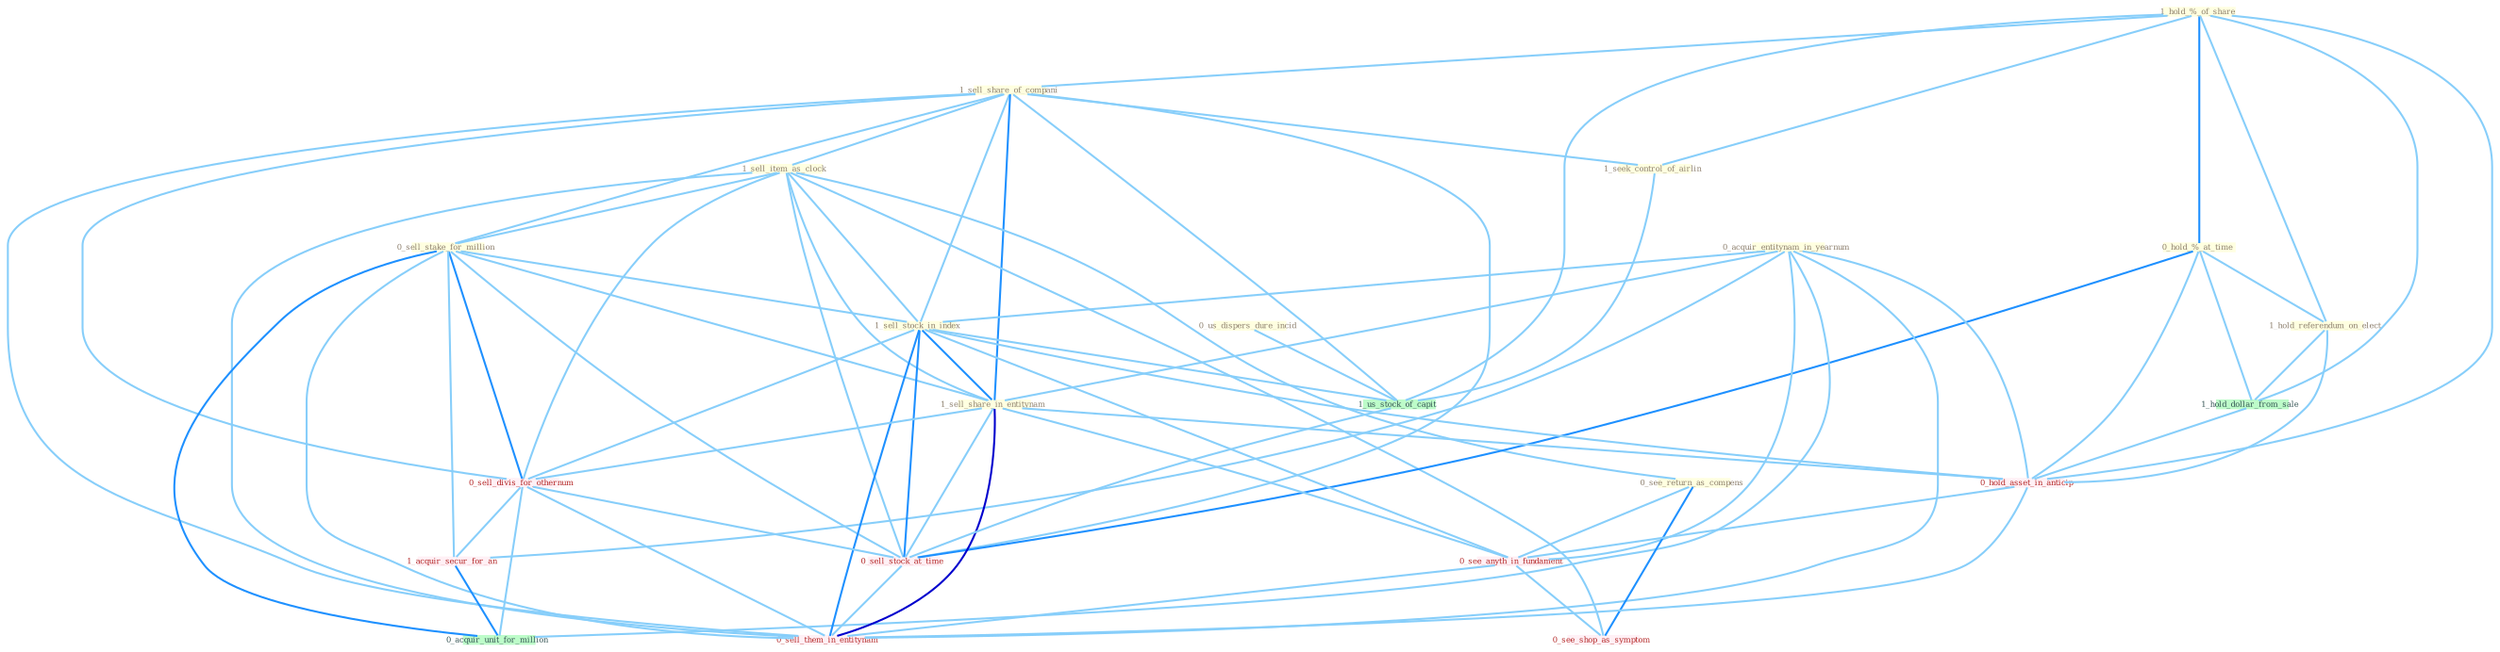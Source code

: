 Graph G{ 
    node
    [shape=polygon,style=filled,width=.5,height=.06,color="#BDFCC9",fixedsize=true,fontsize=4,
    fontcolor="#2f4f4f"];
    {node
    [color="#ffffe0", fontcolor="#8b7d6b"] "1_hold_%_of_share " "1_sell_share_of_compani " "1_sell_item_as_clock " "0_hold_%_at_time " "1_seek_control_of_airlin " "0_sell_stake_for_million " "0_us_dispers_dure_incid " "0_acquir_entitynam_in_yearnum " "0_see_return_as_compens " "1_sell_stock_in_index " "1_hold_referendum_on_elect " "1_sell_share_in_entitynam "}
{node [color="#fff0f5", fontcolor="#b22222"] "0_sell_divis_for_othernum " "1_acquir_secur_for_an " "0_hold_asset_in_anticip " "0_sell_stock_at_time " "0_see_anyth_in_fundament " "0_see_shop_as_symptom " "0_sell_them_in_entitynam "}
edge [color="#B0E2FF"];

	"1_hold_%_of_share " -- "1_sell_share_of_compani " [w="1", color="#87cefa" ];
	"1_hold_%_of_share " -- "0_hold_%_at_time " [w="2", color="#1e90ff" , len=0.8];
	"1_hold_%_of_share " -- "1_seek_control_of_airlin " [w="1", color="#87cefa" ];
	"1_hold_%_of_share " -- "1_hold_referendum_on_elect " [w="1", color="#87cefa" ];
	"1_hold_%_of_share " -- "1_us_stock_of_capit " [w="1", color="#87cefa" ];
	"1_hold_%_of_share " -- "1_hold_dollar_from_sale " [w="1", color="#87cefa" ];
	"1_hold_%_of_share " -- "0_hold_asset_in_anticip " [w="1", color="#87cefa" ];
	"1_sell_share_of_compani " -- "1_sell_item_as_clock " [w="1", color="#87cefa" ];
	"1_sell_share_of_compani " -- "1_seek_control_of_airlin " [w="1", color="#87cefa" ];
	"1_sell_share_of_compani " -- "0_sell_stake_for_million " [w="1", color="#87cefa" ];
	"1_sell_share_of_compani " -- "1_sell_stock_in_index " [w="1", color="#87cefa" ];
	"1_sell_share_of_compani " -- "1_sell_share_in_entitynam " [w="2", color="#1e90ff" , len=0.8];
	"1_sell_share_of_compani " -- "0_sell_divis_for_othernum " [w="1", color="#87cefa" ];
	"1_sell_share_of_compani " -- "1_us_stock_of_capit " [w="1", color="#87cefa" ];
	"1_sell_share_of_compani " -- "0_sell_stock_at_time " [w="1", color="#87cefa" ];
	"1_sell_share_of_compani " -- "0_sell_them_in_entitynam " [w="1", color="#87cefa" ];
	"1_sell_item_as_clock " -- "0_sell_stake_for_million " [w="1", color="#87cefa" ];
	"1_sell_item_as_clock " -- "0_see_return_as_compens " [w="1", color="#87cefa" ];
	"1_sell_item_as_clock " -- "1_sell_stock_in_index " [w="1", color="#87cefa" ];
	"1_sell_item_as_clock " -- "1_sell_share_in_entitynam " [w="1", color="#87cefa" ];
	"1_sell_item_as_clock " -- "0_sell_divis_for_othernum " [w="1", color="#87cefa" ];
	"1_sell_item_as_clock " -- "0_sell_stock_at_time " [w="1", color="#87cefa" ];
	"1_sell_item_as_clock " -- "0_see_shop_as_symptom " [w="1", color="#87cefa" ];
	"1_sell_item_as_clock " -- "0_sell_them_in_entitynam " [w="1", color="#87cefa" ];
	"0_hold_%_at_time " -- "1_hold_referendum_on_elect " [w="1", color="#87cefa" ];
	"0_hold_%_at_time " -- "1_hold_dollar_from_sale " [w="1", color="#87cefa" ];
	"0_hold_%_at_time " -- "0_hold_asset_in_anticip " [w="1", color="#87cefa" ];
	"0_hold_%_at_time " -- "0_sell_stock_at_time " [w="2", color="#1e90ff" , len=0.8];
	"1_seek_control_of_airlin " -- "1_us_stock_of_capit " [w="1", color="#87cefa" ];
	"0_sell_stake_for_million " -- "1_sell_stock_in_index " [w="1", color="#87cefa" ];
	"0_sell_stake_for_million " -- "1_sell_share_in_entitynam " [w="1", color="#87cefa" ];
	"0_sell_stake_for_million " -- "0_sell_divis_for_othernum " [w="2", color="#1e90ff" , len=0.8];
	"0_sell_stake_for_million " -- "1_acquir_secur_for_an " [w="1", color="#87cefa" ];
	"0_sell_stake_for_million " -- "0_sell_stock_at_time " [w="1", color="#87cefa" ];
	"0_sell_stake_for_million " -- "0_acquir_unit_for_million " [w="2", color="#1e90ff" , len=0.8];
	"0_sell_stake_for_million " -- "0_sell_them_in_entitynam " [w="1", color="#87cefa" ];
	"0_us_dispers_dure_incid " -- "1_us_stock_of_capit " [w="1", color="#87cefa" ];
	"0_acquir_entitynam_in_yearnum " -- "1_sell_stock_in_index " [w="1", color="#87cefa" ];
	"0_acquir_entitynam_in_yearnum " -- "1_sell_share_in_entitynam " [w="1", color="#87cefa" ];
	"0_acquir_entitynam_in_yearnum " -- "1_acquir_secur_for_an " [w="1", color="#87cefa" ];
	"0_acquir_entitynam_in_yearnum " -- "0_hold_asset_in_anticip " [w="1", color="#87cefa" ];
	"0_acquir_entitynam_in_yearnum " -- "0_see_anyth_in_fundament " [w="1", color="#87cefa" ];
	"0_acquir_entitynam_in_yearnum " -- "0_acquir_unit_for_million " [w="1", color="#87cefa" ];
	"0_acquir_entitynam_in_yearnum " -- "0_sell_them_in_entitynam " [w="1", color="#87cefa" ];
	"0_see_return_as_compens " -- "0_see_anyth_in_fundament " [w="1", color="#87cefa" ];
	"0_see_return_as_compens " -- "0_see_shop_as_symptom " [w="2", color="#1e90ff" , len=0.8];
	"1_sell_stock_in_index " -- "1_sell_share_in_entitynam " [w="2", color="#1e90ff" , len=0.8];
	"1_sell_stock_in_index " -- "0_sell_divis_for_othernum " [w="1", color="#87cefa" ];
	"1_sell_stock_in_index " -- "1_us_stock_of_capit " [w="1", color="#87cefa" ];
	"1_sell_stock_in_index " -- "0_hold_asset_in_anticip " [w="1", color="#87cefa" ];
	"1_sell_stock_in_index " -- "0_sell_stock_at_time " [w="2", color="#1e90ff" , len=0.8];
	"1_sell_stock_in_index " -- "0_see_anyth_in_fundament " [w="1", color="#87cefa" ];
	"1_sell_stock_in_index " -- "0_sell_them_in_entitynam " [w="2", color="#1e90ff" , len=0.8];
	"1_hold_referendum_on_elect " -- "1_hold_dollar_from_sale " [w="1", color="#87cefa" ];
	"1_hold_referendum_on_elect " -- "0_hold_asset_in_anticip " [w="1", color="#87cefa" ];
	"1_sell_share_in_entitynam " -- "0_sell_divis_for_othernum " [w="1", color="#87cefa" ];
	"1_sell_share_in_entitynam " -- "0_hold_asset_in_anticip " [w="1", color="#87cefa" ];
	"1_sell_share_in_entitynam " -- "0_sell_stock_at_time " [w="1", color="#87cefa" ];
	"1_sell_share_in_entitynam " -- "0_see_anyth_in_fundament " [w="1", color="#87cefa" ];
	"1_sell_share_in_entitynam " -- "0_sell_them_in_entitynam " [w="3", color="#0000cd" , len=0.6];
	"0_sell_divis_for_othernum " -- "1_acquir_secur_for_an " [w="1", color="#87cefa" ];
	"0_sell_divis_for_othernum " -- "0_sell_stock_at_time " [w="1", color="#87cefa" ];
	"0_sell_divis_for_othernum " -- "0_acquir_unit_for_million " [w="1", color="#87cefa" ];
	"0_sell_divis_for_othernum " -- "0_sell_them_in_entitynam " [w="1", color="#87cefa" ];
	"1_acquir_secur_for_an " -- "0_acquir_unit_for_million " [w="2", color="#1e90ff" , len=0.8];
	"1_us_stock_of_capit " -- "0_sell_stock_at_time " [w="1", color="#87cefa" ];
	"1_hold_dollar_from_sale " -- "0_hold_asset_in_anticip " [w="1", color="#87cefa" ];
	"0_hold_asset_in_anticip " -- "0_see_anyth_in_fundament " [w="1", color="#87cefa" ];
	"0_hold_asset_in_anticip " -- "0_sell_them_in_entitynam " [w="1", color="#87cefa" ];
	"0_sell_stock_at_time " -- "0_sell_them_in_entitynam " [w="1", color="#87cefa" ];
	"0_see_anyth_in_fundament " -- "0_see_shop_as_symptom " [w="1", color="#87cefa" ];
	"0_see_anyth_in_fundament " -- "0_sell_them_in_entitynam " [w="1", color="#87cefa" ];
}